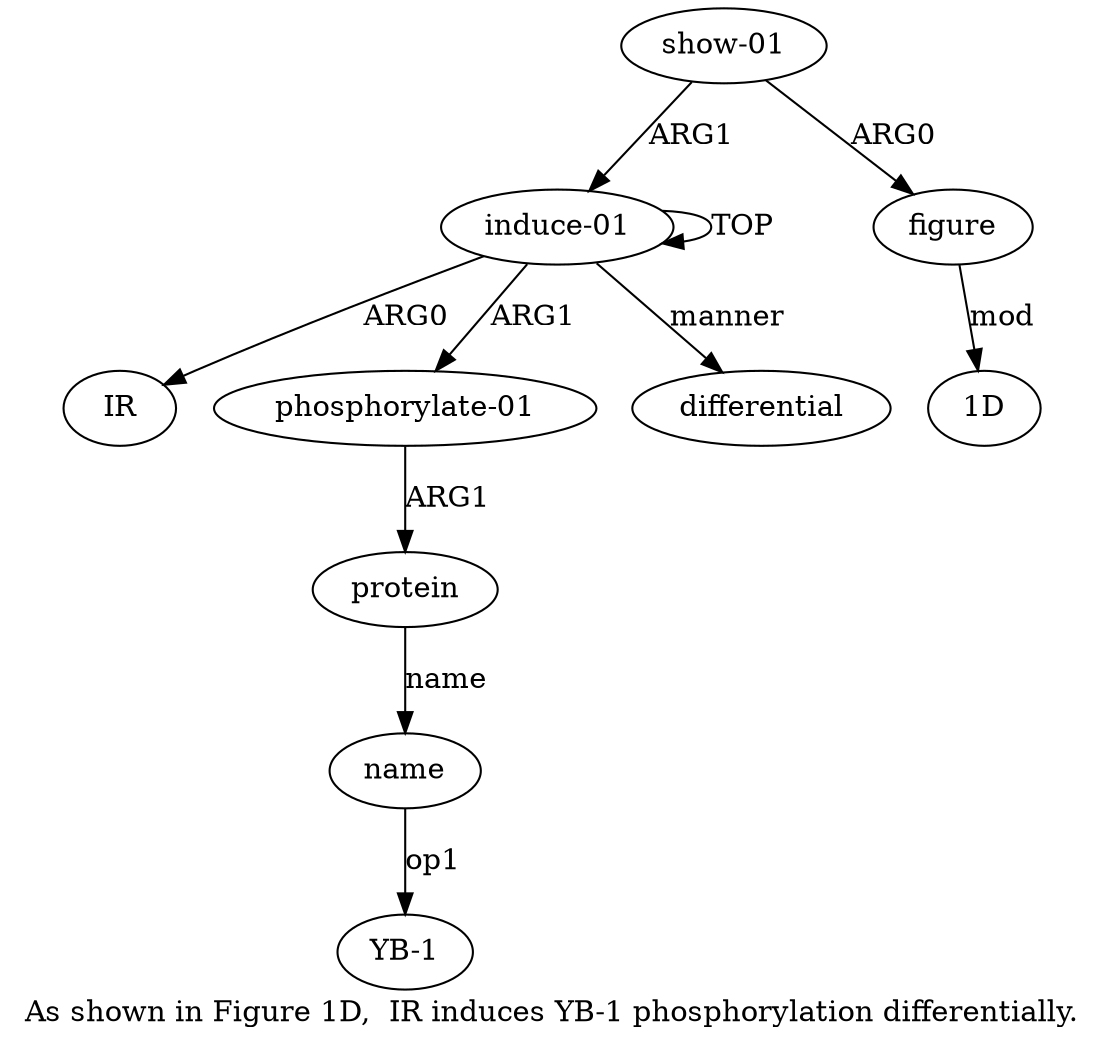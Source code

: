 digraph  {
	graph [label="As shown in Figure 1D,  IR induces YB-1 phosphorylation differentially."];
	node [label="\N"];
	"a6 1D"	 [color=black,
		gold_ind=-1,
		gold_label="1D",
		label="1D",
		test_ind=-1,
		test_label="1D"];
	"a4 YB-1"	 [color=black,
		gold_ind=-1,
		gold_label="YB-1",
		label="YB-1",
		test_ind=-1,
		test_label="YB-1"];
	a1	 [color=black,
		gold_ind=1,
		gold_label=IR,
		label=IR,
		test_ind=1,
		test_label=IR];
	a0	 [color=black,
		gold_ind=0,
		gold_label="induce-01",
		label="induce-01",
		test_ind=0,
		test_label="induce-01"];
	a0 -> a1 [key=0,
	color=black,
	gold_label=ARG0,
	label=ARG0,
	test_label=ARG0];
a0 -> a0 [key=0,
color=black,
gold_label=TOP,
label=TOP,
test_label=TOP];
a2 [color=black,
gold_ind=2,
gold_label="phosphorylate-01",
label="phosphorylate-01",
test_ind=2,
test_label="phosphorylate-01"];
a0 -> a2 [key=0,
color=black,
gold_label=ARG1,
label=ARG1,
test_label=ARG1];
a7 [color=black,
gold_ind=7,
gold_label=differential,
label=differential,
test_ind=7,
test_label=differential];
a0 -> a7 [key=0,
color=black,
gold_label=manner,
label=manner,
test_label=manner];
a3 [color=black,
gold_ind=3,
gold_label=protein,
label=protein,
test_ind=3,
test_label=protein];
a4 [color=black,
gold_ind=4,
gold_label=name,
label=name,
test_ind=4,
test_label=name];
a3 -> a4 [key=0,
color=black,
gold_label=name,
label=name,
test_label=name];
a2 -> a3 [key=0,
color=black,
gold_label=ARG1,
label=ARG1,
test_label=ARG1];
a5 [color=black,
gold_ind=5,
gold_label="show-01",
label="show-01",
test_ind=5,
test_label="show-01"];
a5 -> a0 [key=0,
color=black,
gold_label=ARG1,
label=ARG1,
test_label=ARG1];
a6 [color=black,
gold_ind=6,
gold_label=figure,
label=figure,
test_ind=6,
test_label=figure];
a5 -> a6 [key=0,
color=black,
gold_label=ARG0,
label=ARG0,
test_label=ARG0];
a4 -> "a4 YB-1" [key=0,
color=black,
gold_label=op1,
label=op1,
test_label=op1];
a6 -> "a6 1D" [key=0,
color=black,
gold_label=mod,
label=mod,
test_label=mod];
}
